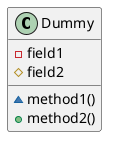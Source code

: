 @startuml
class Dummy {
-field1
#field2
~method1()
+method2()
}
@enduml



' 你可以采用以下命令停用这些特性 skinparam classAttributeIconSize 0 ： 
@startuml
skinparam classAttributeIconSize 0
class Dummy {
-field1
#field2
~method1()
+method2()
}
@enduml